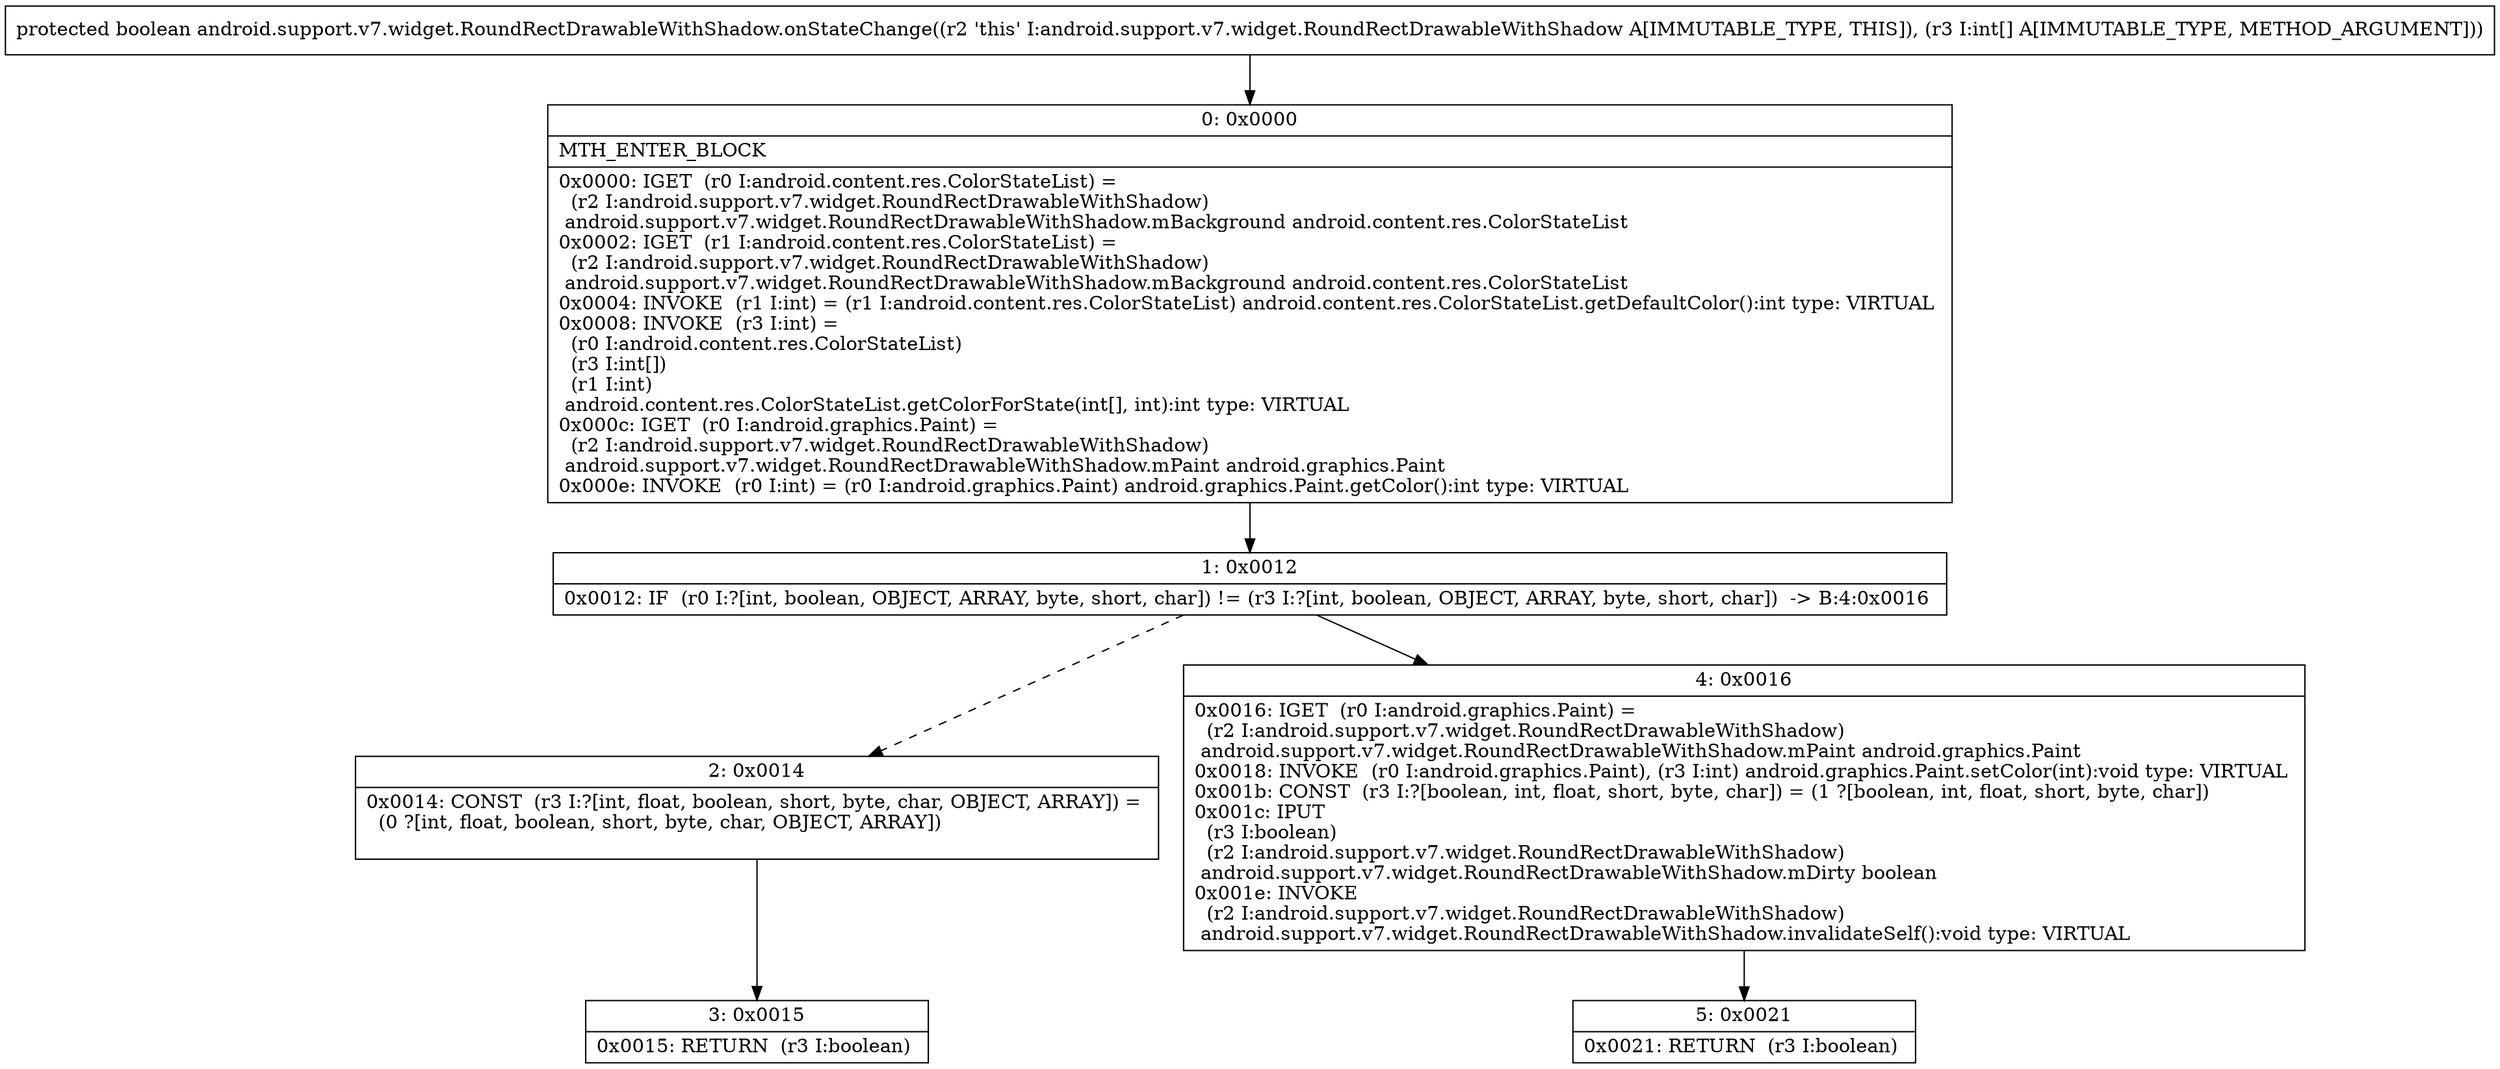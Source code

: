 digraph "CFG forandroid.support.v7.widget.RoundRectDrawableWithShadow.onStateChange([I)Z" {
Node_0 [shape=record,label="{0\:\ 0x0000|MTH_ENTER_BLOCK\l|0x0000: IGET  (r0 I:android.content.res.ColorStateList) = \l  (r2 I:android.support.v7.widget.RoundRectDrawableWithShadow)\l android.support.v7.widget.RoundRectDrawableWithShadow.mBackground android.content.res.ColorStateList \l0x0002: IGET  (r1 I:android.content.res.ColorStateList) = \l  (r2 I:android.support.v7.widget.RoundRectDrawableWithShadow)\l android.support.v7.widget.RoundRectDrawableWithShadow.mBackground android.content.res.ColorStateList \l0x0004: INVOKE  (r1 I:int) = (r1 I:android.content.res.ColorStateList) android.content.res.ColorStateList.getDefaultColor():int type: VIRTUAL \l0x0008: INVOKE  (r3 I:int) = \l  (r0 I:android.content.res.ColorStateList)\l  (r3 I:int[])\l  (r1 I:int)\l android.content.res.ColorStateList.getColorForState(int[], int):int type: VIRTUAL \l0x000c: IGET  (r0 I:android.graphics.Paint) = \l  (r2 I:android.support.v7.widget.RoundRectDrawableWithShadow)\l android.support.v7.widget.RoundRectDrawableWithShadow.mPaint android.graphics.Paint \l0x000e: INVOKE  (r0 I:int) = (r0 I:android.graphics.Paint) android.graphics.Paint.getColor():int type: VIRTUAL \l}"];
Node_1 [shape=record,label="{1\:\ 0x0012|0x0012: IF  (r0 I:?[int, boolean, OBJECT, ARRAY, byte, short, char]) != (r3 I:?[int, boolean, OBJECT, ARRAY, byte, short, char])  \-\> B:4:0x0016 \l}"];
Node_2 [shape=record,label="{2\:\ 0x0014|0x0014: CONST  (r3 I:?[int, float, boolean, short, byte, char, OBJECT, ARRAY]) = \l  (0 ?[int, float, boolean, short, byte, char, OBJECT, ARRAY])\l \l}"];
Node_3 [shape=record,label="{3\:\ 0x0015|0x0015: RETURN  (r3 I:boolean) \l}"];
Node_4 [shape=record,label="{4\:\ 0x0016|0x0016: IGET  (r0 I:android.graphics.Paint) = \l  (r2 I:android.support.v7.widget.RoundRectDrawableWithShadow)\l android.support.v7.widget.RoundRectDrawableWithShadow.mPaint android.graphics.Paint \l0x0018: INVOKE  (r0 I:android.graphics.Paint), (r3 I:int) android.graphics.Paint.setColor(int):void type: VIRTUAL \l0x001b: CONST  (r3 I:?[boolean, int, float, short, byte, char]) = (1 ?[boolean, int, float, short, byte, char]) \l0x001c: IPUT  \l  (r3 I:boolean)\l  (r2 I:android.support.v7.widget.RoundRectDrawableWithShadow)\l android.support.v7.widget.RoundRectDrawableWithShadow.mDirty boolean \l0x001e: INVOKE  \l  (r2 I:android.support.v7.widget.RoundRectDrawableWithShadow)\l android.support.v7.widget.RoundRectDrawableWithShadow.invalidateSelf():void type: VIRTUAL \l}"];
Node_5 [shape=record,label="{5\:\ 0x0021|0x0021: RETURN  (r3 I:boolean) \l}"];
MethodNode[shape=record,label="{protected boolean android.support.v7.widget.RoundRectDrawableWithShadow.onStateChange((r2 'this' I:android.support.v7.widget.RoundRectDrawableWithShadow A[IMMUTABLE_TYPE, THIS]), (r3 I:int[] A[IMMUTABLE_TYPE, METHOD_ARGUMENT])) }"];
MethodNode -> Node_0;
Node_0 -> Node_1;
Node_1 -> Node_2[style=dashed];
Node_1 -> Node_4;
Node_2 -> Node_3;
Node_4 -> Node_5;
}

